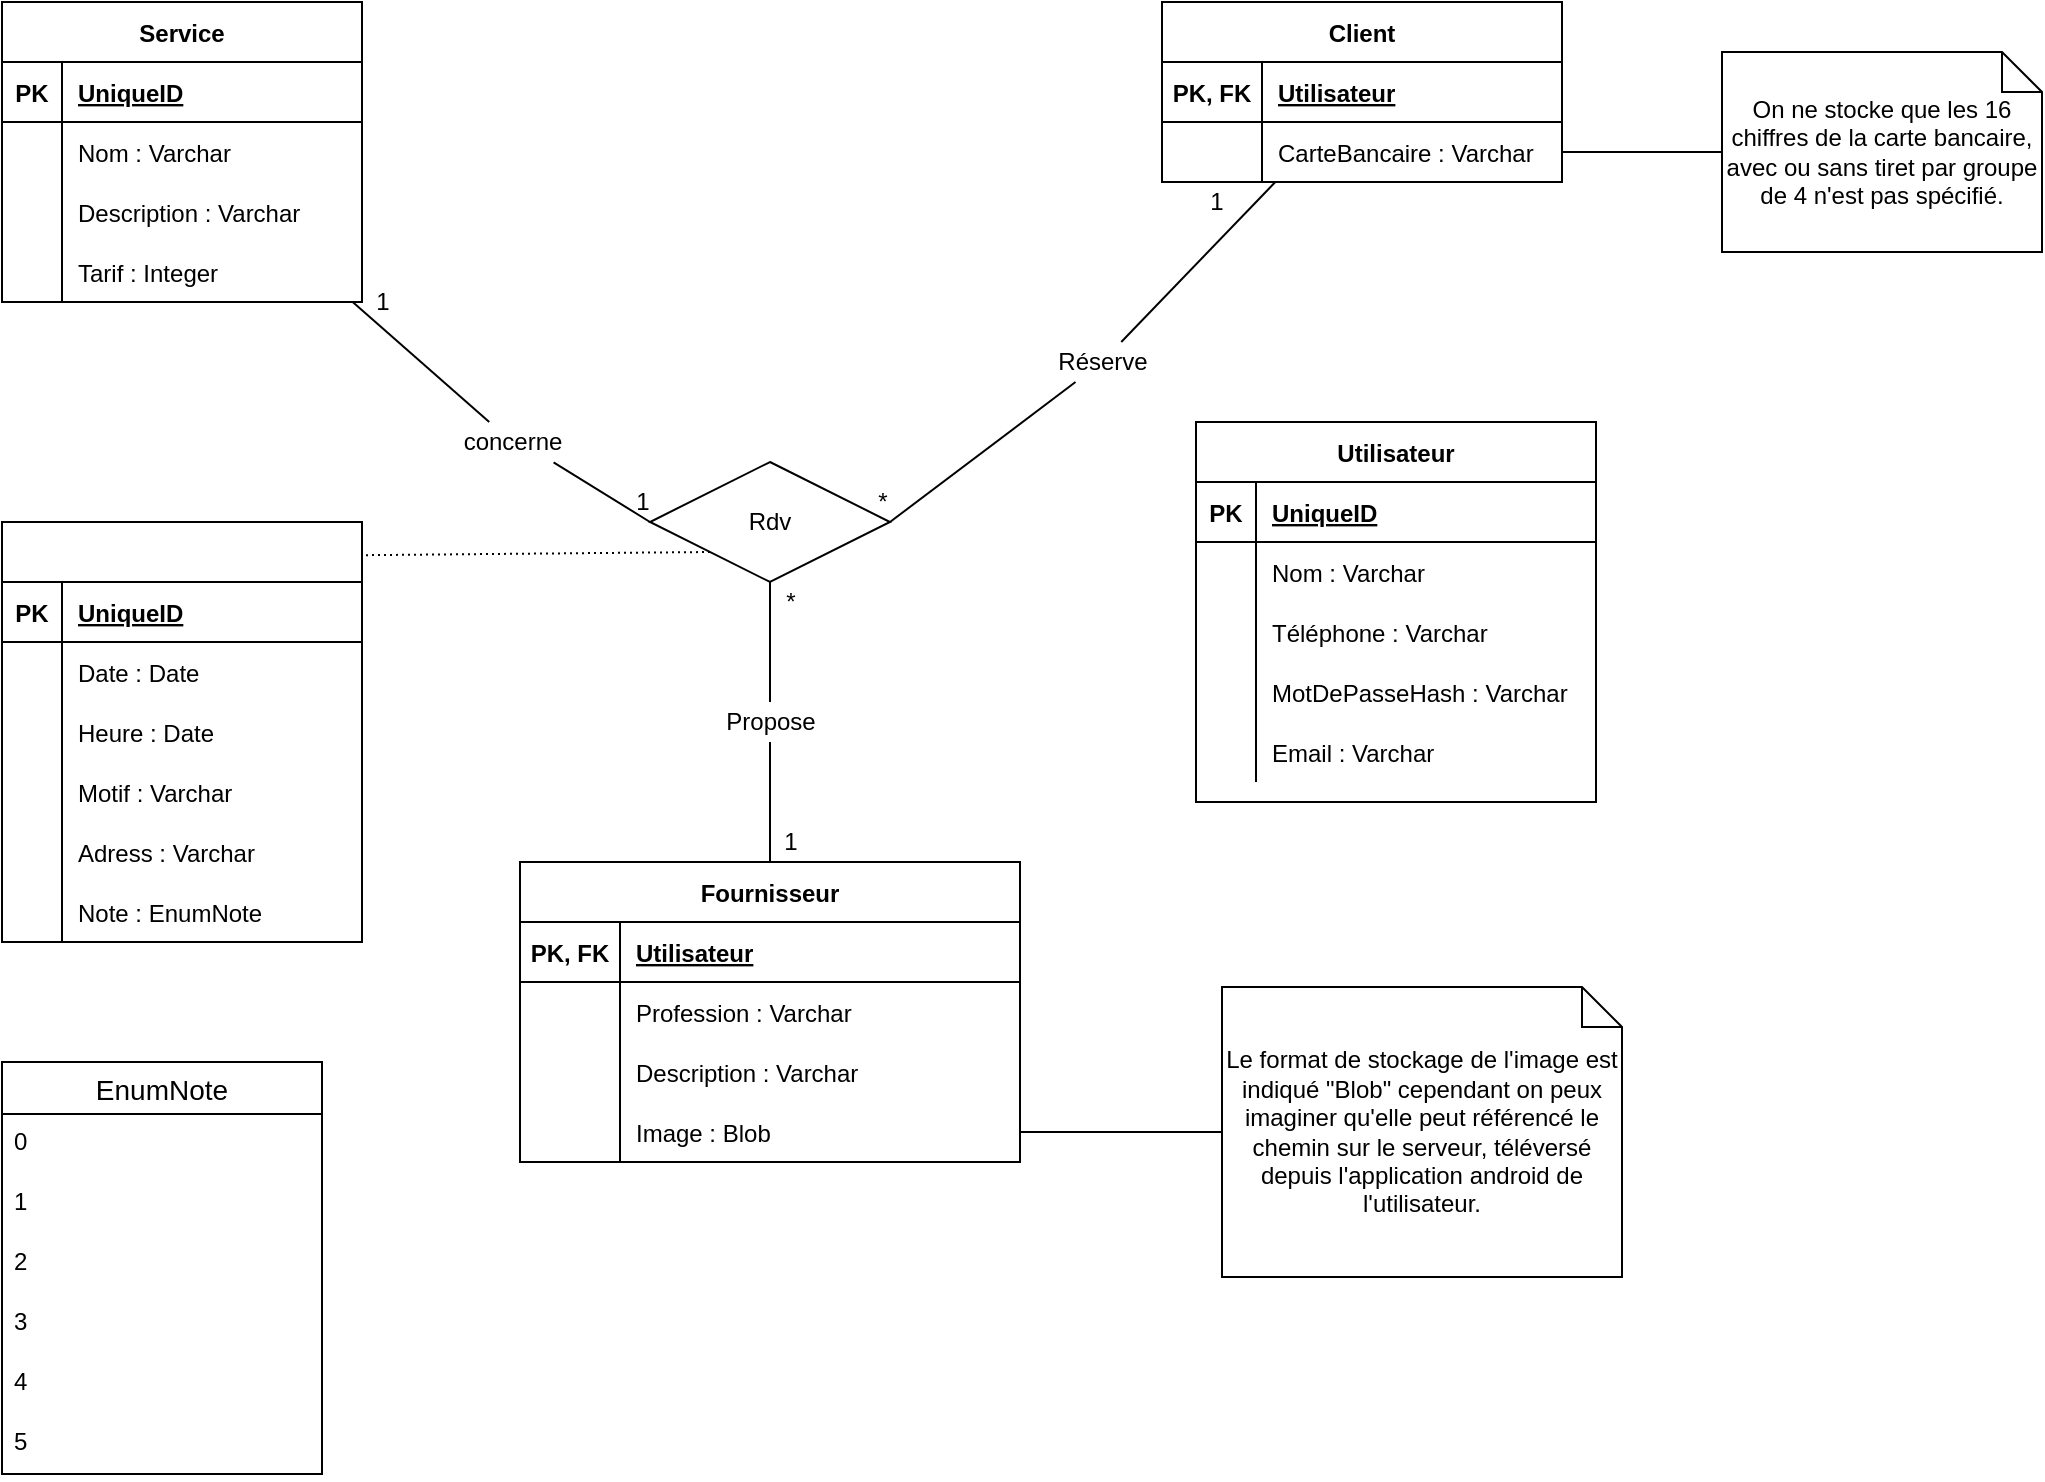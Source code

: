 <mxfile version="14.4.3" type="device"><diagram id="CLh7jKFaZYHm7CAt02c-" name="Page-1"><mxGraphModel dx="1422" dy="832" grid="1" gridSize="10" guides="1" tooltips="1" connect="1" arrows="1" fold="1" page="1" pageScale="1" pageWidth="827" pageHeight="1169" math="0" shadow="0"><root><mxCell id="0"/><mxCell id="1" parent="0"/><mxCell id="UwuU9CGUHZXRlz61L9Zq-10" value="Service" style="shape=table;startSize=30;container=1;collapsible=1;childLayout=tableLayout;fixedRows=1;rowLines=0;fontStyle=1;align=center;resizeLast=1;" parent="1" vertex="1"><mxGeometry x="30" y="40" width="180" height="150" as="geometry"/></mxCell><mxCell id="UwuU9CGUHZXRlz61L9Zq-11" value="" style="shape=partialRectangle;collapsible=0;dropTarget=0;pointerEvents=0;fillColor=none;top=0;left=0;bottom=1;right=0;points=[[0,0.5],[1,0.5]];portConstraint=eastwest;" parent="UwuU9CGUHZXRlz61L9Zq-10" vertex="1"><mxGeometry y="30" width="180" height="30" as="geometry"/></mxCell><mxCell id="UwuU9CGUHZXRlz61L9Zq-12" value="PK" style="shape=partialRectangle;connectable=0;fillColor=none;top=0;left=0;bottom=0;right=0;fontStyle=1;overflow=hidden;" parent="UwuU9CGUHZXRlz61L9Zq-11" vertex="1"><mxGeometry width="30" height="30" as="geometry"/></mxCell><mxCell id="UwuU9CGUHZXRlz61L9Zq-13" value="UniqueID" style="shape=partialRectangle;connectable=0;fillColor=none;top=0;left=0;bottom=0;right=0;align=left;spacingLeft=6;fontStyle=5;overflow=hidden;" parent="UwuU9CGUHZXRlz61L9Zq-11" vertex="1"><mxGeometry x="30" width="150" height="30" as="geometry"/></mxCell><mxCell id="LpyPlRDCHS3RmEB67_9r-11" value="" style="shape=partialRectangle;collapsible=0;dropTarget=0;pointerEvents=0;fillColor=none;top=0;left=0;bottom=0;right=0;points=[[0,0.5],[1,0.5]];portConstraint=eastwest;" parent="UwuU9CGUHZXRlz61L9Zq-10" vertex="1"><mxGeometry y="60" width="180" height="30" as="geometry"/></mxCell><mxCell id="LpyPlRDCHS3RmEB67_9r-12" value="" style="shape=partialRectangle;connectable=0;fillColor=none;top=0;left=0;bottom=0;right=0;editable=1;overflow=hidden;" parent="LpyPlRDCHS3RmEB67_9r-11" vertex="1"><mxGeometry width="30" height="30" as="geometry"/></mxCell><mxCell id="LpyPlRDCHS3RmEB67_9r-13" value="Nom : Varchar" style="shape=partialRectangle;connectable=0;fillColor=none;top=0;left=0;bottom=0;right=0;align=left;spacingLeft=6;overflow=hidden;" parent="LpyPlRDCHS3RmEB67_9r-11" vertex="1"><mxGeometry x="30" width="150" height="30" as="geometry"/></mxCell><mxCell id="LpyPlRDCHS3RmEB67_9r-15" value="" style="shape=partialRectangle;collapsible=0;dropTarget=0;pointerEvents=0;fillColor=none;top=0;left=0;bottom=0;right=0;points=[[0,0.5],[1,0.5]];portConstraint=eastwest;" parent="UwuU9CGUHZXRlz61L9Zq-10" vertex="1"><mxGeometry y="90" width="180" height="30" as="geometry"/></mxCell><mxCell id="LpyPlRDCHS3RmEB67_9r-16" value="" style="shape=partialRectangle;connectable=0;fillColor=none;top=0;left=0;bottom=0;right=0;editable=1;overflow=hidden;" parent="LpyPlRDCHS3RmEB67_9r-15" vertex="1"><mxGeometry width="30" height="30" as="geometry"/></mxCell><mxCell id="LpyPlRDCHS3RmEB67_9r-17" value="Description : Varchar" style="shape=partialRectangle;connectable=0;fillColor=none;top=0;left=0;bottom=0;right=0;align=left;spacingLeft=6;overflow=hidden;" parent="LpyPlRDCHS3RmEB67_9r-15" vertex="1"><mxGeometry x="30" width="150" height="30" as="geometry"/></mxCell><mxCell id="LpyPlRDCHS3RmEB67_9r-23" value="" style="shape=partialRectangle;collapsible=0;dropTarget=0;pointerEvents=0;fillColor=none;top=0;left=0;bottom=0;right=0;points=[[0,0.5],[1,0.5]];portConstraint=eastwest;" parent="UwuU9CGUHZXRlz61L9Zq-10" vertex="1"><mxGeometry y="120" width="180" height="30" as="geometry"/></mxCell><mxCell id="LpyPlRDCHS3RmEB67_9r-24" value="" style="shape=partialRectangle;connectable=0;fillColor=none;top=0;left=0;bottom=0;right=0;editable=1;overflow=hidden;" parent="LpyPlRDCHS3RmEB67_9r-23" vertex="1"><mxGeometry width="30" height="30" as="geometry"/></mxCell><mxCell id="LpyPlRDCHS3RmEB67_9r-25" value="Tarif : Integer" style="shape=partialRectangle;connectable=0;fillColor=none;top=0;left=0;bottom=0;right=0;align=left;spacingLeft=6;overflow=hidden;" parent="LpyPlRDCHS3RmEB67_9r-23" vertex="1"><mxGeometry x="30" width="150" height="30" as="geometry"/></mxCell><mxCell id="UwuU9CGUHZXRlz61L9Zq-23" value="Fournisseur" style="shape=table;startSize=30;container=1;collapsible=1;childLayout=tableLayout;fixedRows=1;rowLines=0;fontStyle=1;align=center;resizeLast=1;" parent="1" vertex="1"><mxGeometry x="289" y="470" width="250" height="150" as="geometry"/></mxCell><mxCell id="UwuU9CGUHZXRlz61L9Zq-24" value="" style="shape=partialRectangle;collapsible=0;dropTarget=0;pointerEvents=0;fillColor=none;top=0;left=0;bottom=1;right=0;points=[[0,0.5],[1,0.5]];portConstraint=eastwest;" parent="UwuU9CGUHZXRlz61L9Zq-23" vertex="1"><mxGeometry y="30" width="250" height="30" as="geometry"/></mxCell><mxCell id="UwuU9CGUHZXRlz61L9Zq-25" value="PK, FK" style="shape=partialRectangle;connectable=0;fillColor=none;top=0;left=0;bottom=0;right=0;fontStyle=1;overflow=hidden;" parent="UwuU9CGUHZXRlz61L9Zq-24" vertex="1"><mxGeometry width="50" height="30" as="geometry"/></mxCell><mxCell id="UwuU9CGUHZXRlz61L9Zq-26" value="Utilisateur" style="shape=partialRectangle;connectable=0;fillColor=none;top=0;left=0;bottom=0;right=0;align=left;spacingLeft=6;fontStyle=5;overflow=hidden;" parent="UwuU9CGUHZXRlz61L9Zq-24" vertex="1"><mxGeometry x="50" width="200" height="30" as="geometry"/></mxCell><mxCell id="LpyPlRDCHS3RmEB67_9r-73" value="" style="shape=partialRectangle;collapsible=0;dropTarget=0;pointerEvents=0;fillColor=none;top=0;left=0;bottom=0;right=0;points=[[0,0.5],[1,0.5]];portConstraint=eastwest;" parent="UwuU9CGUHZXRlz61L9Zq-23" vertex="1"><mxGeometry y="60" width="250" height="30" as="geometry"/></mxCell><mxCell id="LpyPlRDCHS3RmEB67_9r-74" value="" style="shape=partialRectangle;connectable=0;fillColor=none;top=0;left=0;bottom=0;right=0;editable=1;overflow=hidden;" parent="LpyPlRDCHS3RmEB67_9r-73" vertex="1"><mxGeometry width="50" height="30" as="geometry"/></mxCell><mxCell id="LpyPlRDCHS3RmEB67_9r-75" value="Profession : Varchar" style="shape=partialRectangle;connectable=0;fillColor=none;top=0;left=0;bottom=0;right=0;align=left;spacingLeft=6;overflow=hidden;" parent="LpyPlRDCHS3RmEB67_9r-73" vertex="1"><mxGeometry x="50" width="200" height="30" as="geometry"/></mxCell><mxCell id="LpyPlRDCHS3RmEB67_9r-77" value="" style="shape=partialRectangle;collapsible=0;dropTarget=0;pointerEvents=0;fillColor=none;top=0;left=0;bottom=0;right=0;points=[[0,0.5],[1,0.5]];portConstraint=eastwest;" parent="UwuU9CGUHZXRlz61L9Zq-23" vertex="1"><mxGeometry y="90" width="250" height="30" as="geometry"/></mxCell><mxCell id="LpyPlRDCHS3RmEB67_9r-78" value="" style="shape=partialRectangle;connectable=0;fillColor=none;top=0;left=0;bottom=0;right=0;editable=1;overflow=hidden;" parent="LpyPlRDCHS3RmEB67_9r-77" vertex="1"><mxGeometry width="50" height="30" as="geometry"/></mxCell><mxCell id="LpyPlRDCHS3RmEB67_9r-79" value="Description : Varchar" style="shape=partialRectangle;connectable=0;fillColor=none;top=0;left=0;bottom=0;right=0;align=left;spacingLeft=6;overflow=hidden;" parent="LpyPlRDCHS3RmEB67_9r-77" vertex="1"><mxGeometry x="50" width="200" height="30" as="geometry"/></mxCell><mxCell id="LpyPlRDCHS3RmEB67_9r-86" value="" style="shape=partialRectangle;collapsible=0;dropTarget=0;pointerEvents=0;fillColor=none;top=0;left=0;bottom=0;right=0;points=[[0,0.5],[1,0.5]];portConstraint=eastwest;" parent="UwuU9CGUHZXRlz61L9Zq-23" vertex="1"><mxGeometry y="120" width="250" height="30" as="geometry"/></mxCell><mxCell id="LpyPlRDCHS3RmEB67_9r-87" value="" style="shape=partialRectangle;connectable=0;fillColor=none;top=0;left=0;bottom=0;right=0;editable=1;overflow=hidden;" parent="LpyPlRDCHS3RmEB67_9r-86" vertex="1"><mxGeometry width="50" height="30" as="geometry"/></mxCell><mxCell id="LpyPlRDCHS3RmEB67_9r-88" value="Image : Blob" style="shape=partialRectangle;connectable=0;fillColor=none;top=0;left=0;bottom=0;right=0;align=left;spacingLeft=6;overflow=hidden;" parent="LpyPlRDCHS3RmEB67_9r-86" vertex="1"><mxGeometry x="50" width="200" height="30" as="geometry"/></mxCell><mxCell id="UwuU9CGUHZXRlz61L9Zq-36" value="Client" style="shape=table;startSize=30;container=1;collapsible=1;childLayout=tableLayout;fixedRows=1;rowLines=0;fontStyle=1;align=center;resizeLast=1;" parent="1" vertex="1"><mxGeometry x="610" y="40" width="200" height="90" as="geometry"/></mxCell><mxCell id="UwuU9CGUHZXRlz61L9Zq-37" value="" style="shape=partialRectangle;collapsible=0;dropTarget=0;pointerEvents=0;fillColor=none;top=0;left=0;bottom=1;right=0;points=[[0,0.5],[1,0.5]];portConstraint=eastwest;" parent="UwuU9CGUHZXRlz61L9Zq-36" vertex="1"><mxGeometry y="30" width="200" height="30" as="geometry"/></mxCell><mxCell id="UwuU9CGUHZXRlz61L9Zq-38" value="PK, FK" style="shape=partialRectangle;connectable=0;fillColor=none;top=0;left=0;bottom=0;right=0;fontStyle=1;overflow=hidden;" parent="UwuU9CGUHZXRlz61L9Zq-37" vertex="1"><mxGeometry width="50" height="30" as="geometry"/></mxCell><mxCell id="UwuU9CGUHZXRlz61L9Zq-39" value="Utilisateur" style="shape=partialRectangle;connectable=0;fillColor=none;top=0;left=0;bottom=0;right=0;align=left;spacingLeft=6;fontStyle=5;overflow=hidden;" parent="UwuU9CGUHZXRlz61L9Zq-37" vertex="1"><mxGeometry x="50" width="150" height="30" as="geometry"/></mxCell><mxCell id="LpyPlRDCHS3RmEB67_9r-27" value="" style="shape=partialRectangle;collapsible=0;dropTarget=0;pointerEvents=0;fillColor=none;top=0;left=0;bottom=0;right=0;points=[[0,0.5],[1,0.5]];portConstraint=eastwest;" parent="UwuU9CGUHZXRlz61L9Zq-36" vertex="1"><mxGeometry y="60" width="200" height="30" as="geometry"/></mxCell><mxCell id="LpyPlRDCHS3RmEB67_9r-28" value="" style="shape=partialRectangle;connectable=0;fillColor=none;top=0;left=0;bottom=0;right=0;editable=1;overflow=hidden;" parent="LpyPlRDCHS3RmEB67_9r-27" vertex="1"><mxGeometry width="50" height="30" as="geometry"/></mxCell><mxCell id="LpyPlRDCHS3RmEB67_9r-29" value="CarteBancaire : Varchar" style="shape=partialRectangle;connectable=0;fillColor=none;top=0;left=0;bottom=0;right=0;align=left;spacingLeft=6;overflow=hidden;" parent="LpyPlRDCHS3RmEB67_9r-27" vertex="1"><mxGeometry x="50" width="150" height="30" as="geometry"/></mxCell><mxCell id="UwuU9CGUHZXRlz61L9Zq-51" value="" style="endArrow=none;html=1;rounded=0;exitX=0.797;exitY=1.007;exitDx=0;exitDy=0;entryX=0;entryY=0.5;entryDx=0;entryDy=0;exitPerimeter=0;" parent="1" source="UwuU9CGUHZXRlz61L9Zq-65" target="UwuU9CGUHZXRlz61L9Zq-52" edge="1"><mxGeometry relative="1" as="geometry"><mxPoint x="490" y="310" as="sourcePoint"/><mxPoint x="370" y="370" as="targetPoint"/><Array as="points"/></mxGeometry></mxCell><mxCell id="UwuU9CGUHZXRlz61L9Zq-52" value="&lt;div&gt;Rdv&lt;/div&gt;" style="shape=rhombus;perimeter=rhombusPerimeter;whiteSpace=wrap;html=1;align=center;" parent="1" vertex="1"><mxGeometry x="354" y="270" width="120" height="60" as="geometry"/></mxCell><mxCell id="UwuU9CGUHZXRlz61L9Zq-53" value="" style="endArrow=none;html=1;rounded=0;" parent="1" source="UwuU9CGUHZXRlz61L9Zq-64" target="UwuU9CGUHZXRlz61L9Zq-36" edge="1"><mxGeometry relative="1" as="geometry"><mxPoint x="490" y="310" as="sourcePoint"/><mxPoint x="580" y="230" as="targetPoint"/></mxGeometry></mxCell><mxCell id="UwuU9CGUHZXRlz61L9Zq-54" value="" style="endArrow=none;html=1;rounded=0;exitX=0.5;exitY=1;exitDx=0;exitDy=0;entryX=0.5;entryY=0;entryDx=0;entryDy=0;" parent="1" source="UwuU9CGUHZXRlz61L9Zq-66" target="UwuU9CGUHZXRlz61L9Zq-23" edge="1"><mxGeometry relative="1" as="geometry"><mxPoint x="490" y="310" as="sourcePoint"/><mxPoint x="650" y="310" as="targetPoint"/></mxGeometry></mxCell><mxCell id="UwuU9CGUHZXRlz61L9Zq-58" value="1" style="text;html=1;align=center;verticalAlign=middle;resizable=0;points=[];autosize=1;" parent="1" vertex="1"><mxGeometry x="210" y="180" width="20" height="20" as="geometry"/></mxCell><mxCell id="UwuU9CGUHZXRlz61L9Zq-59" value="1" style="text;html=1;align=center;verticalAlign=middle;resizable=0;points=[];autosize=1;" parent="1" vertex="1"><mxGeometry x="340" y="280" width="20" height="20" as="geometry"/></mxCell><mxCell id="UwuU9CGUHZXRlz61L9Zq-60" value="*" style="text;html=1;align=center;verticalAlign=middle;resizable=0;points=[];autosize=1;" parent="1" vertex="1"><mxGeometry x="414" y="330" width="20" height="20" as="geometry"/></mxCell><mxCell id="UwuU9CGUHZXRlz61L9Zq-61" value="1" style="text;html=1;align=center;verticalAlign=middle;resizable=0;points=[];autosize=1;" parent="1" vertex="1"><mxGeometry x="414" y="450" width="20" height="20" as="geometry"/></mxCell><mxCell id="UwuU9CGUHZXRlz61L9Zq-62" value="*" style="text;html=1;align=center;verticalAlign=middle;resizable=0;points=[];autosize=1;" parent="1" vertex="1"><mxGeometry x="460" y="280" width="20" height="20" as="geometry"/></mxCell><mxCell id="UwuU9CGUHZXRlz61L9Zq-63" value="1" style="text;html=1;align=center;verticalAlign=middle;resizable=0;points=[];autosize=1;" parent="1" vertex="1"><mxGeometry x="627" y="130" width="20" height="20" as="geometry"/></mxCell><mxCell id="UwuU9CGUHZXRlz61L9Zq-73" value="" style="shape=table;startSize=30;container=1;collapsible=1;childLayout=tableLayout;fixedRows=1;rowLines=0;fontStyle=1;align=center;resizeLast=1;" parent="1" vertex="1"><mxGeometry x="30" y="300" width="180" height="210" as="geometry"/></mxCell><mxCell id="UwuU9CGUHZXRlz61L9Zq-74" value="" style="shape=partialRectangle;collapsible=0;dropTarget=0;pointerEvents=0;fillColor=none;top=0;left=0;bottom=1;right=0;points=[[0,0.5],[1,0.5]];portConstraint=eastwest;" parent="UwuU9CGUHZXRlz61L9Zq-73" vertex="1"><mxGeometry y="30" width="180" height="30" as="geometry"/></mxCell><mxCell id="UwuU9CGUHZXRlz61L9Zq-75" value="PK" style="shape=partialRectangle;connectable=0;fillColor=none;top=0;left=0;bottom=0;right=0;fontStyle=1;overflow=hidden;" parent="UwuU9CGUHZXRlz61L9Zq-74" vertex="1"><mxGeometry width="30" height="30" as="geometry"/></mxCell><mxCell id="UwuU9CGUHZXRlz61L9Zq-76" value="UniqueID" style="shape=partialRectangle;connectable=0;fillColor=none;top=0;left=0;bottom=0;right=0;align=left;spacingLeft=6;fontStyle=5;overflow=hidden;" parent="UwuU9CGUHZXRlz61L9Zq-74" vertex="1"><mxGeometry x="30" width="150" height="30" as="geometry"/></mxCell><mxCell id="LpyPlRDCHS3RmEB67_9r-110" value="" style="shape=partialRectangle;collapsible=0;dropTarget=0;pointerEvents=0;fillColor=none;top=0;left=0;bottom=0;right=0;points=[[0,0.5],[1,0.5]];portConstraint=eastwest;" parent="UwuU9CGUHZXRlz61L9Zq-73" vertex="1"><mxGeometry y="60" width="180" height="30" as="geometry"/></mxCell><mxCell id="LpyPlRDCHS3RmEB67_9r-111" value="" style="shape=partialRectangle;connectable=0;fillColor=none;top=0;left=0;bottom=0;right=0;editable=1;overflow=hidden;" parent="LpyPlRDCHS3RmEB67_9r-110" vertex="1"><mxGeometry width="30" height="30" as="geometry"/></mxCell><mxCell id="LpyPlRDCHS3RmEB67_9r-112" value="Date : Date" style="shape=partialRectangle;connectable=0;fillColor=none;top=0;left=0;bottom=0;right=0;align=left;spacingLeft=6;overflow=hidden;" parent="LpyPlRDCHS3RmEB67_9r-110" vertex="1"><mxGeometry x="30" width="150" height="30" as="geometry"/></mxCell><mxCell id="LpyPlRDCHS3RmEB67_9r-118" value="" style="shape=partialRectangle;collapsible=0;dropTarget=0;pointerEvents=0;fillColor=none;top=0;left=0;bottom=0;right=0;points=[[0,0.5],[1,0.5]];portConstraint=eastwest;" parent="UwuU9CGUHZXRlz61L9Zq-73" vertex="1"><mxGeometry y="90" width="180" height="30" as="geometry"/></mxCell><mxCell id="LpyPlRDCHS3RmEB67_9r-119" value="" style="shape=partialRectangle;connectable=0;fillColor=none;top=0;left=0;bottom=0;right=0;editable=1;overflow=hidden;" parent="LpyPlRDCHS3RmEB67_9r-118" vertex="1"><mxGeometry width="30" height="30" as="geometry"/></mxCell><mxCell id="LpyPlRDCHS3RmEB67_9r-120" value="Heure : Date" style="shape=partialRectangle;connectable=0;fillColor=none;top=0;left=0;bottom=0;right=0;align=left;spacingLeft=6;overflow=hidden;" parent="LpyPlRDCHS3RmEB67_9r-118" vertex="1"><mxGeometry x="30" width="150" height="30" as="geometry"/></mxCell><mxCell id="LpyPlRDCHS3RmEB67_9r-122" value="" style="shape=partialRectangle;collapsible=0;dropTarget=0;pointerEvents=0;fillColor=none;top=0;left=0;bottom=0;right=0;points=[[0,0.5],[1,0.5]];portConstraint=eastwest;" parent="UwuU9CGUHZXRlz61L9Zq-73" vertex="1"><mxGeometry y="120" width="180" height="30" as="geometry"/></mxCell><mxCell id="LpyPlRDCHS3RmEB67_9r-123" value="" style="shape=partialRectangle;connectable=0;fillColor=none;top=0;left=0;bottom=0;right=0;editable=1;overflow=hidden;" parent="LpyPlRDCHS3RmEB67_9r-122" vertex="1"><mxGeometry width="30" height="30" as="geometry"/></mxCell><mxCell id="LpyPlRDCHS3RmEB67_9r-124" value="Motif : Varchar" style="shape=partialRectangle;connectable=0;fillColor=none;top=0;left=0;bottom=0;right=0;align=left;spacingLeft=6;overflow=hidden;" parent="LpyPlRDCHS3RmEB67_9r-122" vertex="1"><mxGeometry x="30" width="150" height="30" as="geometry"/></mxCell><mxCell id="LpyPlRDCHS3RmEB67_9r-130" value="" style="shape=partialRectangle;collapsible=0;dropTarget=0;pointerEvents=0;fillColor=none;top=0;left=0;bottom=0;right=0;points=[[0,0.5],[1,0.5]];portConstraint=eastwest;" parent="UwuU9CGUHZXRlz61L9Zq-73" vertex="1"><mxGeometry y="150" width="180" height="30" as="geometry"/></mxCell><mxCell id="LpyPlRDCHS3RmEB67_9r-131" value="" style="shape=partialRectangle;connectable=0;fillColor=none;top=0;left=0;bottom=0;right=0;editable=1;overflow=hidden;" parent="LpyPlRDCHS3RmEB67_9r-130" vertex="1"><mxGeometry width="30" height="30" as="geometry"/></mxCell><mxCell id="LpyPlRDCHS3RmEB67_9r-132" value="Adress : Varchar" style="shape=partialRectangle;connectable=0;fillColor=none;top=0;left=0;bottom=0;right=0;align=left;spacingLeft=6;overflow=hidden;" parent="LpyPlRDCHS3RmEB67_9r-130" vertex="1"><mxGeometry x="30" width="150" height="30" as="geometry"/></mxCell><mxCell id="LpyPlRDCHS3RmEB67_9r-126" value="" style="shape=partialRectangle;collapsible=0;dropTarget=0;pointerEvents=0;fillColor=none;top=0;left=0;bottom=0;right=0;points=[[0,0.5],[1,0.5]];portConstraint=eastwest;" parent="UwuU9CGUHZXRlz61L9Zq-73" vertex="1"><mxGeometry y="180" width="180" height="30" as="geometry"/></mxCell><mxCell id="LpyPlRDCHS3RmEB67_9r-127" value="" style="shape=partialRectangle;connectable=0;fillColor=none;top=0;left=0;bottom=0;right=0;editable=1;overflow=hidden;" parent="LpyPlRDCHS3RmEB67_9r-126" vertex="1"><mxGeometry width="30" height="30" as="geometry"/></mxCell><mxCell id="LpyPlRDCHS3RmEB67_9r-128" value="Note : EnumNote" style="shape=partialRectangle;connectable=0;fillColor=none;top=0;left=0;bottom=0;right=0;align=left;spacingLeft=6;overflow=hidden;" parent="LpyPlRDCHS3RmEB67_9r-126" vertex="1"><mxGeometry x="30" width="150" height="30" as="geometry"/></mxCell><mxCell id="UwuU9CGUHZXRlz61L9Zq-86" value="" style="endArrow=none;html=1;rounded=0;dashed=1;dashPattern=1 2;exitX=0;exitY=1;exitDx=0;exitDy=0;entryX=1.004;entryY=0.079;entryDx=0;entryDy=0;entryPerimeter=0;" parent="1" source="UwuU9CGUHZXRlz61L9Zq-52" target="UwuU9CGUHZXRlz61L9Zq-73" edge="1"><mxGeometry relative="1" as="geometry"><mxPoint x="460" y="380" as="sourcePoint"/><mxPoint x="620" y="380" as="targetPoint"/></mxGeometry></mxCell><mxCell id="UwuU9CGUHZXRlz61L9Zq-66" value="Propose" style="text;html=1;align=center;verticalAlign=middle;resizable=0;points=[];autosize=1;" parent="1" vertex="1"><mxGeometry x="384" y="390" width="60" height="20" as="geometry"/></mxCell><mxCell id="LpyPlRDCHS3RmEB67_9r-3" value="" style="endArrow=none;html=1;rounded=0;exitX=0.5;exitY=1;exitDx=0;exitDy=0;entryX=0.5;entryY=0;entryDx=0;entryDy=0;" parent="1" source="UwuU9CGUHZXRlz61L9Zq-52" target="UwuU9CGUHZXRlz61L9Zq-66" edge="1"><mxGeometry relative="1" as="geometry"><mxPoint x="414" y="330" as="sourcePoint"/><mxPoint x="414" y="470" as="targetPoint"/></mxGeometry></mxCell><mxCell id="UwuU9CGUHZXRlz61L9Zq-65" value="concerne" style="text;html=1;align=center;verticalAlign=middle;resizable=0;points=[];autosize=1;" parent="1" vertex="1"><mxGeometry x="250" y="250" width="70" height="20" as="geometry"/></mxCell><mxCell id="LpyPlRDCHS3RmEB67_9r-4" value="" style="endArrow=none;html=1;rounded=0;" parent="1" source="UwuU9CGUHZXRlz61L9Zq-10" target="UwuU9CGUHZXRlz61L9Zq-65" edge="1"><mxGeometry relative="1" as="geometry"><mxPoint x="220" y="210" as="sourcePoint"/><mxPoint x="354" y="300" as="targetPoint"/><Array as="points"/></mxGeometry></mxCell><mxCell id="UwuU9CGUHZXRlz61L9Zq-64" value="Réserve" style="text;html=1;align=center;verticalAlign=middle;resizable=0;points=[];autosize=1;" parent="1" vertex="1"><mxGeometry x="550" y="210" width="60" height="20" as="geometry"/></mxCell><mxCell id="LpyPlRDCHS3RmEB67_9r-5" value="" style="endArrow=none;html=1;rounded=0;exitX=1;exitY=0.5;exitDx=0;exitDy=0;" parent="1" source="UwuU9CGUHZXRlz61L9Zq-52" target="UwuU9CGUHZXRlz61L9Zq-64" edge="1"><mxGeometry relative="1" as="geometry"><mxPoint x="474" y="300" as="sourcePoint"/><mxPoint x="580" y="220" as="targetPoint"/></mxGeometry></mxCell><mxCell id="LpyPlRDCHS3RmEB67_9r-34" value="On ne stocke que les 16 chiffres de la carte bancaire, avec ou sans tiret par groupe de 4 n'est pas spécifié." style="shape=note;size=20;whiteSpace=wrap;html=1;" parent="1" vertex="1"><mxGeometry x="890" y="65" width="160" height="100" as="geometry"/></mxCell><mxCell id="LpyPlRDCHS3RmEB67_9r-35" value="" style="endArrow=none;html=1;rounded=0;exitX=1;exitY=0.5;exitDx=0;exitDy=0;entryX=0;entryY=0.5;entryDx=0;entryDy=0;entryPerimeter=0;" parent="1" source="LpyPlRDCHS3RmEB67_9r-27" target="LpyPlRDCHS3RmEB67_9r-34" edge="1"><mxGeometry relative="1" as="geometry"><mxPoint x="760" y="220" as="sourcePoint"/><mxPoint x="920" y="220" as="targetPoint"/></mxGeometry></mxCell><mxCell id="LpyPlRDCHS3RmEB67_9r-36" value="Utilisateur" style="shape=table;startSize=30;container=1;collapsible=1;childLayout=tableLayout;fixedRows=1;rowLines=0;fontStyle=1;align=center;resizeLast=1;" parent="1" vertex="1"><mxGeometry x="627" y="250" width="200" height="190" as="geometry"/></mxCell><mxCell id="LpyPlRDCHS3RmEB67_9r-37" value="" style="shape=partialRectangle;collapsible=0;dropTarget=0;pointerEvents=0;fillColor=none;top=0;left=0;bottom=1;right=0;points=[[0,0.5],[1,0.5]];portConstraint=eastwest;" parent="LpyPlRDCHS3RmEB67_9r-36" vertex="1"><mxGeometry y="30" width="200" height="30" as="geometry"/></mxCell><mxCell id="LpyPlRDCHS3RmEB67_9r-38" value="PK" style="shape=partialRectangle;connectable=0;fillColor=none;top=0;left=0;bottom=0;right=0;fontStyle=1;overflow=hidden;" parent="LpyPlRDCHS3RmEB67_9r-37" vertex="1"><mxGeometry width="30" height="30" as="geometry"/></mxCell><mxCell id="LpyPlRDCHS3RmEB67_9r-39" value="UniqueID" style="shape=partialRectangle;connectable=0;fillColor=none;top=0;left=0;bottom=0;right=0;align=left;spacingLeft=6;fontStyle=5;overflow=hidden;" parent="LpyPlRDCHS3RmEB67_9r-37" vertex="1"><mxGeometry x="30" width="170" height="30" as="geometry"/></mxCell><mxCell id="LpyPlRDCHS3RmEB67_9r-40" value="" style="shape=partialRectangle;collapsible=0;dropTarget=0;pointerEvents=0;fillColor=none;top=0;left=0;bottom=0;right=0;points=[[0,0.5],[1,0.5]];portConstraint=eastwest;" parent="LpyPlRDCHS3RmEB67_9r-36" vertex="1"><mxGeometry y="60" width="200" height="30" as="geometry"/></mxCell><mxCell id="LpyPlRDCHS3RmEB67_9r-41" value="" style="shape=partialRectangle;connectable=0;fillColor=none;top=0;left=0;bottom=0;right=0;editable=1;overflow=hidden;" parent="LpyPlRDCHS3RmEB67_9r-40" vertex="1"><mxGeometry width="30" height="30" as="geometry"/></mxCell><mxCell id="LpyPlRDCHS3RmEB67_9r-42" value="Nom : Varchar" style="shape=partialRectangle;connectable=0;fillColor=none;top=0;left=0;bottom=0;right=0;align=left;spacingLeft=6;overflow=hidden;" parent="LpyPlRDCHS3RmEB67_9r-40" vertex="1"><mxGeometry x="30" width="170" height="30" as="geometry"/></mxCell><mxCell id="LpyPlRDCHS3RmEB67_9r-43" value="" style="shape=partialRectangle;collapsible=0;dropTarget=0;pointerEvents=0;fillColor=none;top=0;left=0;bottom=0;right=0;points=[[0,0.5],[1,0.5]];portConstraint=eastwest;" parent="LpyPlRDCHS3RmEB67_9r-36" vertex="1"><mxGeometry y="90" width="200" height="30" as="geometry"/></mxCell><mxCell id="LpyPlRDCHS3RmEB67_9r-44" value="" style="shape=partialRectangle;connectable=0;fillColor=none;top=0;left=0;bottom=0;right=0;editable=1;overflow=hidden;" parent="LpyPlRDCHS3RmEB67_9r-43" vertex="1"><mxGeometry width="30" height="30" as="geometry"/></mxCell><mxCell id="LpyPlRDCHS3RmEB67_9r-45" value="Téléphone : Varchar" style="shape=partialRectangle;connectable=0;fillColor=none;top=0;left=0;bottom=0;right=0;align=left;spacingLeft=6;overflow=hidden;" parent="LpyPlRDCHS3RmEB67_9r-43" vertex="1"><mxGeometry x="30" width="170" height="30" as="geometry"/></mxCell><mxCell id="LpyPlRDCHS3RmEB67_9r-46" value="" style="shape=partialRectangle;collapsible=0;dropTarget=0;pointerEvents=0;fillColor=none;top=0;left=0;bottom=0;right=0;points=[[0,0.5],[1,0.5]];portConstraint=eastwest;" parent="LpyPlRDCHS3RmEB67_9r-36" vertex="1"><mxGeometry y="120" width="200" height="30" as="geometry"/></mxCell><mxCell id="LpyPlRDCHS3RmEB67_9r-47" value="" style="shape=partialRectangle;connectable=0;fillColor=none;top=0;left=0;bottom=0;right=0;editable=1;overflow=hidden;" parent="LpyPlRDCHS3RmEB67_9r-46" vertex="1"><mxGeometry width="30" height="30" as="geometry"/></mxCell><mxCell id="LpyPlRDCHS3RmEB67_9r-48" value="MotDePasseHash : Varchar" style="shape=partialRectangle;connectable=0;fillColor=none;top=0;left=0;bottom=0;right=0;align=left;spacingLeft=6;overflow=hidden;" parent="LpyPlRDCHS3RmEB67_9r-46" vertex="1"><mxGeometry x="30" width="170" height="30" as="geometry"/></mxCell><mxCell id="LpyPlRDCHS3RmEB67_9r-50" value="" style="shape=partialRectangle;collapsible=0;dropTarget=0;pointerEvents=0;fillColor=none;top=0;left=0;bottom=0;right=0;points=[[0,0.5],[1,0.5]];portConstraint=eastwest;" parent="LpyPlRDCHS3RmEB67_9r-36" vertex="1"><mxGeometry y="150" width="200" height="30" as="geometry"/></mxCell><mxCell id="LpyPlRDCHS3RmEB67_9r-51" value="" style="shape=partialRectangle;connectable=0;fillColor=none;top=0;left=0;bottom=0;right=0;editable=1;overflow=hidden;" parent="LpyPlRDCHS3RmEB67_9r-50" vertex="1"><mxGeometry width="30" height="30" as="geometry"/></mxCell><mxCell id="LpyPlRDCHS3RmEB67_9r-52" value="Email : Varchar" style="shape=partialRectangle;connectable=0;fillColor=none;top=0;left=0;bottom=0;right=0;align=left;spacingLeft=6;overflow=hidden;" parent="LpyPlRDCHS3RmEB67_9r-50" vertex="1"><mxGeometry x="30" width="170" height="30" as="geometry"/></mxCell><mxCell id="LpyPlRDCHS3RmEB67_9r-89" value="Le format de stockage de l'image est indiqué &quot;Blob&quot; cependant on peux imaginer qu'elle peut référencé le chemin sur le serveur, téléversé depuis l'application android de l'utilisateur." style="shape=note;size=20;whiteSpace=wrap;html=1;" parent="1" vertex="1"><mxGeometry x="640" y="532.5" width="200" height="145" as="geometry"/></mxCell><mxCell id="LpyPlRDCHS3RmEB67_9r-92" value="" style="endArrow=none;html=1;rounded=0;exitX=1;exitY=0.5;exitDx=0;exitDy=0;" parent="1" source="LpyPlRDCHS3RmEB67_9r-86" target="LpyPlRDCHS3RmEB67_9r-89" edge="1"><mxGeometry relative="1" as="geometry"><mxPoint x="470" y="330" as="sourcePoint"/><mxPoint x="628" y="619" as="targetPoint"/></mxGeometry></mxCell><mxCell id="LpyPlRDCHS3RmEB67_9r-133" value="EnumNote" style="swimlane;fontStyle=0;childLayout=stackLayout;horizontal=1;startSize=26;horizontalStack=0;resizeParent=1;resizeParentMax=0;resizeLast=0;collapsible=1;marginBottom=0;align=center;fontSize=14;" parent="1" vertex="1"><mxGeometry x="30" y="570" width="160" height="206" as="geometry"/></mxCell><mxCell id="LpyPlRDCHS3RmEB67_9r-134" value="0" style="text;strokeColor=none;fillColor=none;spacingLeft=4;spacingRight=4;overflow=hidden;rotatable=0;points=[[0,0.5],[1,0.5]];portConstraint=eastwest;fontSize=12;" parent="LpyPlRDCHS3RmEB67_9r-133" vertex="1"><mxGeometry y="26" width="160" height="30" as="geometry"/></mxCell><mxCell id="LpyPlRDCHS3RmEB67_9r-135" value="1" style="text;strokeColor=none;fillColor=none;spacingLeft=4;spacingRight=4;overflow=hidden;rotatable=0;points=[[0,0.5],[1,0.5]];portConstraint=eastwest;fontSize=12;" parent="LpyPlRDCHS3RmEB67_9r-133" vertex="1"><mxGeometry y="56" width="160" height="30" as="geometry"/></mxCell><mxCell id="LpyPlRDCHS3RmEB67_9r-136" value="2" style="text;strokeColor=none;fillColor=none;spacingLeft=4;spacingRight=4;overflow=hidden;rotatable=0;points=[[0,0.5],[1,0.5]];portConstraint=eastwest;fontSize=12;" parent="LpyPlRDCHS3RmEB67_9r-133" vertex="1"><mxGeometry y="86" width="160" height="30" as="geometry"/></mxCell><mxCell id="LpyPlRDCHS3RmEB67_9r-137" value="3" style="text;strokeColor=none;fillColor=none;spacingLeft=4;spacingRight=4;overflow=hidden;rotatable=0;points=[[0,0.5],[1,0.5]];portConstraint=eastwest;fontSize=12;" parent="LpyPlRDCHS3RmEB67_9r-133" vertex="1"><mxGeometry y="116" width="160" height="30" as="geometry"/></mxCell><mxCell id="LpyPlRDCHS3RmEB67_9r-138" value="4" style="text;strokeColor=none;fillColor=none;spacingLeft=4;spacingRight=4;overflow=hidden;rotatable=0;points=[[0,0.5],[1,0.5]];portConstraint=eastwest;fontSize=12;" parent="LpyPlRDCHS3RmEB67_9r-133" vertex="1"><mxGeometry y="146" width="160" height="30" as="geometry"/></mxCell><mxCell id="LpyPlRDCHS3RmEB67_9r-139" value="5" style="text;strokeColor=none;fillColor=none;spacingLeft=4;spacingRight=4;overflow=hidden;rotatable=0;points=[[0,0.5],[1,0.5]];portConstraint=eastwest;fontSize=12;" parent="LpyPlRDCHS3RmEB67_9r-133" vertex="1"><mxGeometry y="176" width="160" height="30" as="geometry"/></mxCell></root></mxGraphModel></diagram></mxfile>